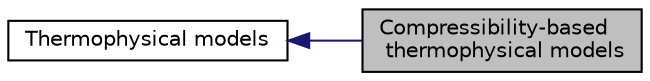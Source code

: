 digraph "Compressibility-based thermophysical models"
{
  bgcolor="transparent";
  edge [fontname="Helvetica",fontsize="10",labelfontname="Helvetica",labelfontsize="10"];
  node [fontname="Helvetica",fontsize="10",shape=record];
  rankdir=LR;
  Node0 [label="Compressibility-based\l thermophysical models",height=0.2,width=0.4,color="black", fillcolor="grey75", style="filled" fontcolor="black"];
  Node1 [label="Thermophysical models",height=0.2,width=0.4,color="black",URL="$group__grpThermophysicalModels.html"];
  Node1->Node0 [shape=plaintext, color="midnightblue", dir="back", style="solid"];
}
